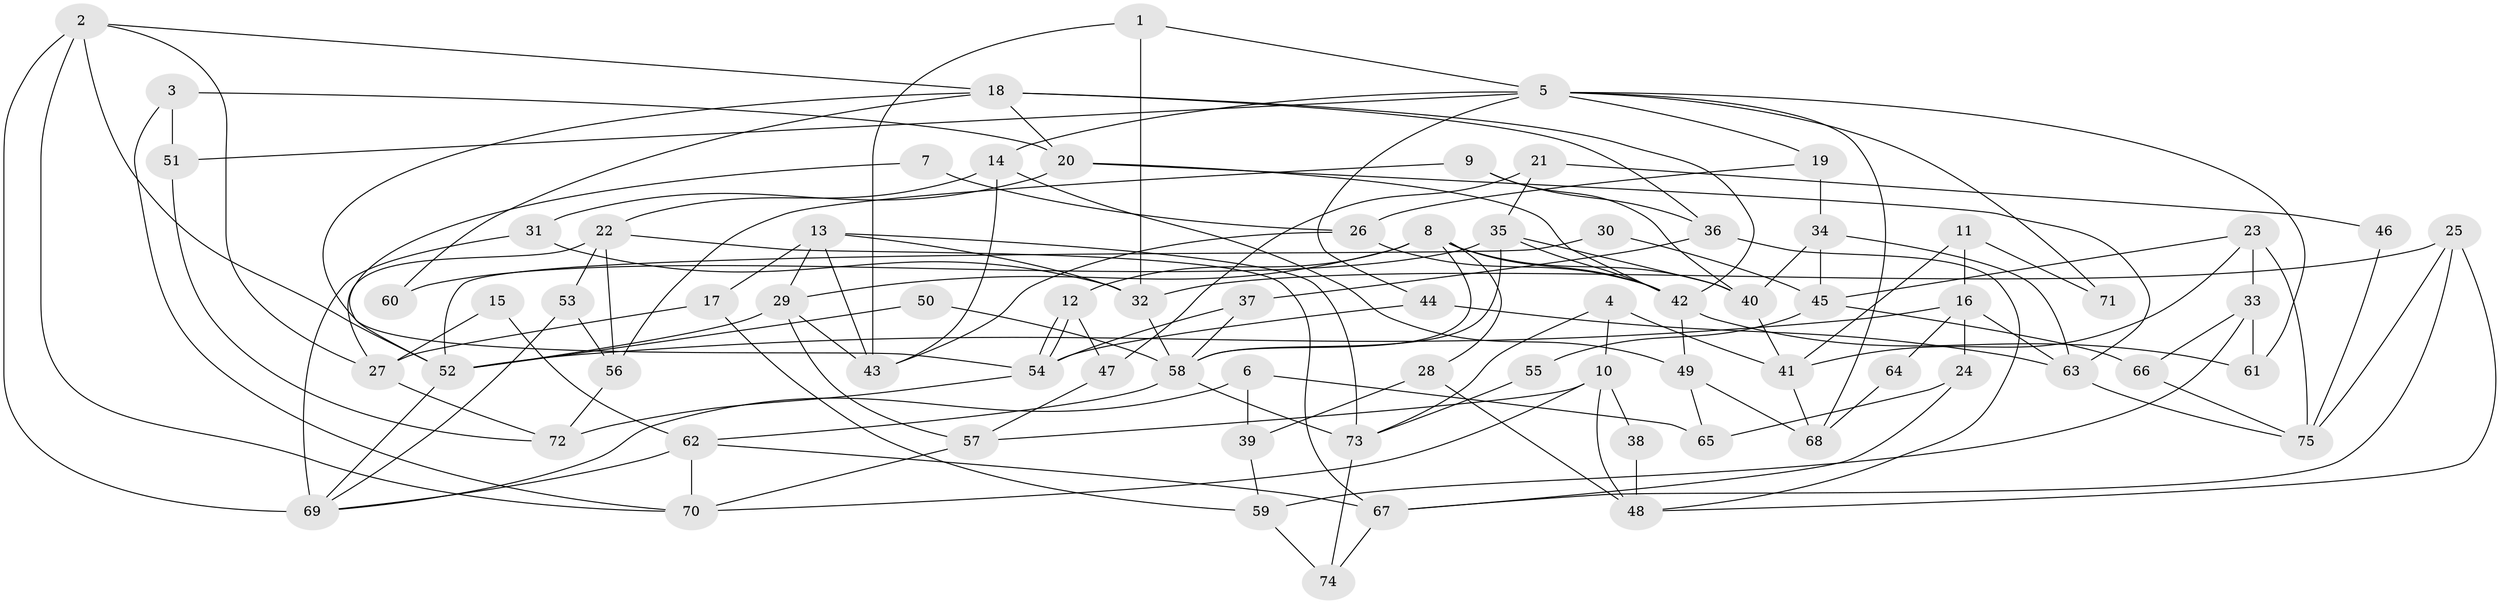 // Generated by graph-tools (version 1.1) at 2025/11/02/27/25 16:11:17]
// undirected, 75 vertices, 150 edges
graph export_dot {
graph [start="1"]
  node [color=gray90,style=filled];
  1;
  2;
  3;
  4;
  5;
  6;
  7;
  8;
  9;
  10;
  11;
  12;
  13;
  14;
  15;
  16;
  17;
  18;
  19;
  20;
  21;
  22;
  23;
  24;
  25;
  26;
  27;
  28;
  29;
  30;
  31;
  32;
  33;
  34;
  35;
  36;
  37;
  38;
  39;
  40;
  41;
  42;
  43;
  44;
  45;
  46;
  47;
  48;
  49;
  50;
  51;
  52;
  53;
  54;
  55;
  56;
  57;
  58;
  59;
  60;
  61;
  62;
  63;
  64;
  65;
  66;
  67;
  68;
  69;
  70;
  71;
  72;
  73;
  74;
  75;
  1 -- 32;
  1 -- 43;
  1 -- 5;
  2 -- 18;
  2 -- 27;
  2 -- 52;
  2 -- 69;
  2 -- 70;
  3 -- 51;
  3 -- 70;
  3 -- 20;
  4 -- 41;
  4 -- 73;
  4 -- 10;
  5 -- 19;
  5 -- 14;
  5 -- 44;
  5 -- 51;
  5 -- 61;
  5 -- 68;
  5 -- 71;
  6 -- 69;
  6 -- 39;
  6 -- 65;
  7 -- 26;
  7 -- 52;
  8 -- 58;
  8 -- 29;
  8 -- 12;
  8 -- 28;
  8 -- 40;
  8 -- 42;
  9 -- 40;
  9 -- 36;
  9 -- 56;
  10 -- 57;
  10 -- 38;
  10 -- 48;
  10 -- 70;
  11 -- 16;
  11 -- 41;
  11 -- 71;
  12 -- 54;
  12 -- 54;
  12 -- 47;
  13 -- 43;
  13 -- 32;
  13 -- 17;
  13 -- 29;
  13 -- 73;
  14 -- 22;
  14 -- 43;
  14 -- 49;
  15 -- 27;
  15 -- 62;
  16 -- 52;
  16 -- 63;
  16 -- 24;
  16 -- 64;
  17 -- 27;
  17 -- 59;
  18 -- 42;
  18 -- 54;
  18 -- 20;
  18 -- 36;
  18 -- 60;
  19 -- 26;
  19 -- 34;
  20 -- 31;
  20 -- 42;
  20 -- 63;
  21 -- 47;
  21 -- 35;
  21 -- 46;
  22 -- 56;
  22 -- 67;
  22 -- 27;
  22 -- 53;
  23 -- 41;
  23 -- 75;
  23 -- 33;
  23 -- 45;
  24 -- 65;
  24 -- 67;
  25 -- 67;
  25 -- 48;
  25 -- 32;
  25 -- 75;
  26 -- 43;
  26 -- 42;
  27 -- 72;
  28 -- 48;
  28 -- 39;
  29 -- 52;
  29 -- 43;
  29 -- 57;
  30 -- 52;
  30 -- 45;
  31 -- 69;
  31 -- 32;
  32 -- 58;
  33 -- 61;
  33 -- 59;
  33 -- 66;
  34 -- 40;
  34 -- 45;
  34 -- 63;
  35 -- 42;
  35 -- 58;
  35 -- 40;
  35 -- 60;
  36 -- 37;
  36 -- 48;
  37 -- 58;
  37 -- 54;
  38 -- 48;
  39 -- 59;
  40 -- 41;
  41 -- 68;
  42 -- 49;
  42 -- 61;
  44 -- 63;
  44 -- 54;
  45 -- 66;
  45 -- 55;
  46 -- 75;
  47 -- 57;
  49 -- 65;
  49 -- 68;
  50 -- 52;
  50 -- 58;
  51 -- 72;
  52 -- 69;
  53 -- 69;
  53 -- 56;
  54 -- 72;
  55 -- 73;
  56 -- 72;
  57 -- 70;
  58 -- 62;
  58 -- 73;
  59 -- 74;
  62 -- 70;
  62 -- 67;
  62 -- 69;
  63 -- 75;
  64 -- 68;
  66 -- 75;
  67 -- 74;
  73 -- 74;
}
